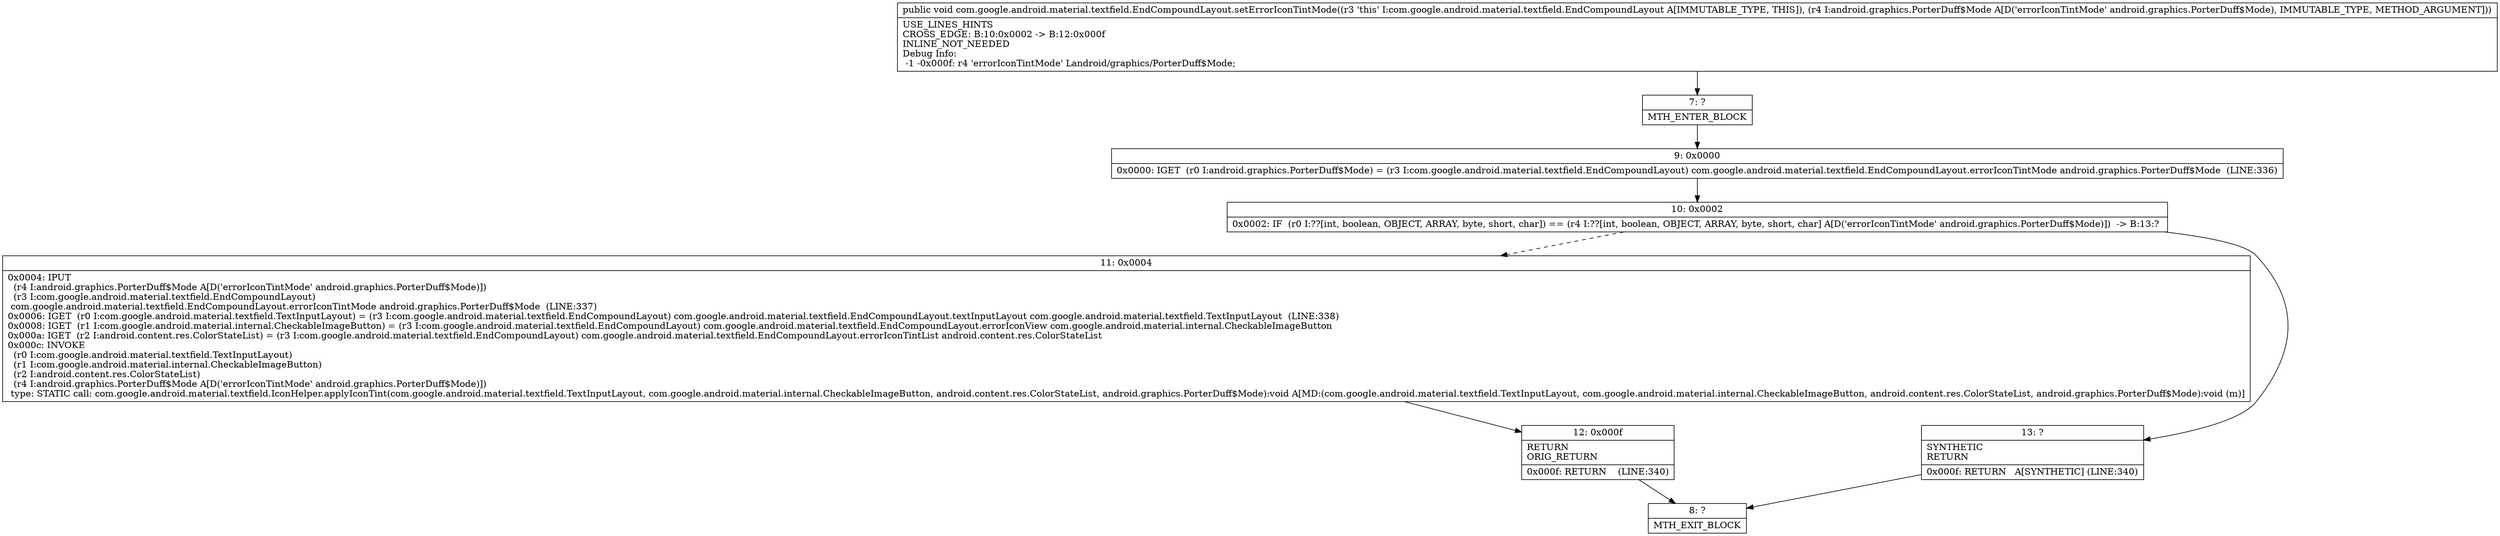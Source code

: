 digraph "CFG forcom.google.android.material.textfield.EndCompoundLayout.setErrorIconTintMode(Landroid\/graphics\/PorterDuff$Mode;)V" {
Node_7 [shape=record,label="{7\:\ ?|MTH_ENTER_BLOCK\l}"];
Node_9 [shape=record,label="{9\:\ 0x0000|0x0000: IGET  (r0 I:android.graphics.PorterDuff$Mode) = (r3 I:com.google.android.material.textfield.EndCompoundLayout) com.google.android.material.textfield.EndCompoundLayout.errorIconTintMode android.graphics.PorterDuff$Mode  (LINE:336)\l}"];
Node_10 [shape=record,label="{10\:\ 0x0002|0x0002: IF  (r0 I:??[int, boolean, OBJECT, ARRAY, byte, short, char]) == (r4 I:??[int, boolean, OBJECT, ARRAY, byte, short, char] A[D('errorIconTintMode' android.graphics.PorterDuff$Mode)])  \-\> B:13:? \l}"];
Node_11 [shape=record,label="{11\:\ 0x0004|0x0004: IPUT  \l  (r4 I:android.graphics.PorterDuff$Mode A[D('errorIconTintMode' android.graphics.PorterDuff$Mode)])\l  (r3 I:com.google.android.material.textfield.EndCompoundLayout)\l com.google.android.material.textfield.EndCompoundLayout.errorIconTintMode android.graphics.PorterDuff$Mode  (LINE:337)\l0x0006: IGET  (r0 I:com.google.android.material.textfield.TextInputLayout) = (r3 I:com.google.android.material.textfield.EndCompoundLayout) com.google.android.material.textfield.EndCompoundLayout.textInputLayout com.google.android.material.textfield.TextInputLayout  (LINE:338)\l0x0008: IGET  (r1 I:com.google.android.material.internal.CheckableImageButton) = (r3 I:com.google.android.material.textfield.EndCompoundLayout) com.google.android.material.textfield.EndCompoundLayout.errorIconView com.google.android.material.internal.CheckableImageButton \l0x000a: IGET  (r2 I:android.content.res.ColorStateList) = (r3 I:com.google.android.material.textfield.EndCompoundLayout) com.google.android.material.textfield.EndCompoundLayout.errorIconTintList android.content.res.ColorStateList \l0x000c: INVOKE  \l  (r0 I:com.google.android.material.textfield.TextInputLayout)\l  (r1 I:com.google.android.material.internal.CheckableImageButton)\l  (r2 I:android.content.res.ColorStateList)\l  (r4 I:android.graphics.PorterDuff$Mode A[D('errorIconTintMode' android.graphics.PorterDuff$Mode)])\l type: STATIC call: com.google.android.material.textfield.IconHelper.applyIconTint(com.google.android.material.textfield.TextInputLayout, com.google.android.material.internal.CheckableImageButton, android.content.res.ColorStateList, android.graphics.PorterDuff$Mode):void A[MD:(com.google.android.material.textfield.TextInputLayout, com.google.android.material.internal.CheckableImageButton, android.content.res.ColorStateList, android.graphics.PorterDuff$Mode):void (m)]\l}"];
Node_12 [shape=record,label="{12\:\ 0x000f|RETURN\lORIG_RETURN\l|0x000f: RETURN    (LINE:340)\l}"];
Node_8 [shape=record,label="{8\:\ ?|MTH_EXIT_BLOCK\l}"];
Node_13 [shape=record,label="{13\:\ ?|SYNTHETIC\lRETURN\l|0x000f: RETURN   A[SYNTHETIC] (LINE:340)\l}"];
MethodNode[shape=record,label="{public void com.google.android.material.textfield.EndCompoundLayout.setErrorIconTintMode((r3 'this' I:com.google.android.material.textfield.EndCompoundLayout A[IMMUTABLE_TYPE, THIS]), (r4 I:android.graphics.PorterDuff$Mode A[D('errorIconTintMode' android.graphics.PorterDuff$Mode), IMMUTABLE_TYPE, METHOD_ARGUMENT]))  | USE_LINES_HINTS\lCROSS_EDGE: B:10:0x0002 \-\> B:12:0x000f\lINLINE_NOT_NEEDED\lDebug Info:\l  \-1 \-0x000f: r4 'errorIconTintMode' Landroid\/graphics\/PorterDuff$Mode;\l}"];
MethodNode -> Node_7;Node_7 -> Node_9;
Node_9 -> Node_10;
Node_10 -> Node_11[style=dashed];
Node_10 -> Node_13;
Node_11 -> Node_12;
Node_12 -> Node_8;
Node_13 -> Node_8;
}

